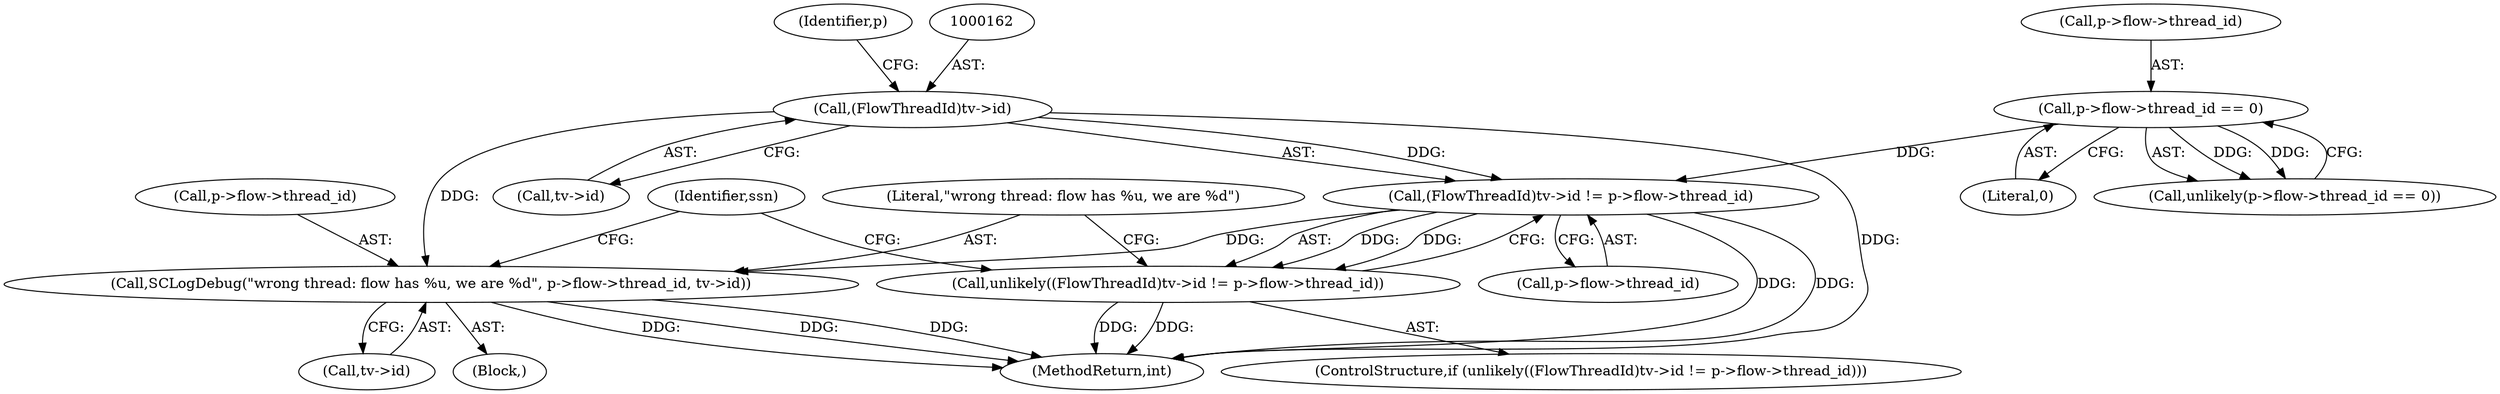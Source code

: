 digraph "0_suricata_e1ef57c848bbe4e567d5d4b66d346a742e3f77a1_0@pointer" {
"1000160" [label="(Call,(FlowThreadId)tv->id != p->flow->thread_id)"];
"1000161" [label="(Call,(FlowThreadId)tv->id)"];
"1000138" [label="(Call,p->flow->thread_id == 0)"];
"1000159" [label="(Call,unlikely((FlowThreadId)tv->id != p->flow->thread_id))"];
"1000172" [label="(Call,SCLogDebug(\"wrong thread: flow has %u, we are %d\", p->flow->thread_id, tv->id))"];
"1000158" [label="(ControlStructure,if (unlikely((FlowThreadId)tv->id != p->flow->thread_id)))"];
"1000168" [label="(Identifier,p)"];
"1000137" [label="(Call,unlikely(p->flow->thread_id == 0))"];
"1000166" [label="(Call,p->flow->thread_id)"];
"1000160" [label="(Call,(FlowThreadId)tv->id != p->flow->thread_id)"];
"1000184" [label="(Identifier,ssn)"];
"1000174" [label="(Call,p->flow->thread_id)"];
"1000161" [label="(Call,(FlowThreadId)tv->id)"];
"1000144" [label="(Literal,0)"];
"1000171" [label="(Block,)"];
"1000159" [label="(Call,unlikely((FlowThreadId)tv->id != p->flow->thread_id))"];
"1000138" [label="(Call,p->flow->thread_id == 0)"];
"1000139" [label="(Call,p->flow->thread_id)"];
"1000163" [label="(Call,tv->id)"];
"1000173" [label="(Literal,\"wrong thread: flow has %u, we are %d\")"];
"1000179" [label="(Call,tv->id)"];
"1000884" [label="(MethodReturn,int)"];
"1000172" [label="(Call,SCLogDebug(\"wrong thread: flow has %u, we are %d\", p->flow->thread_id, tv->id))"];
"1000160" -> "1000159"  [label="AST: "];
"1000160" -> "1000166"  [label="CFG: "];
"1000161" -> "1000160"  [label="AST: "];
"1000166" -> "1000160"  [label="AST: "];
"1000159" -> "1000160"  [label="CFG: "];
"1000160" -> "1000884"  [label="DDG: "];
"1000160" -> "1000884"  [label="DDG: "];
"1000160" -> "1000159"  [label="DDG: "];
"1000160" -> "1000159"  [label="DDG: "];
"1000161" -> "1000160"  [label="DDG: "];
"1000138" -> "1000160"  [label="DDG: "];
"1000160" -> "1000172"  [label="DDG: "];
"1000161" -> "1000163"  [label="CFG: "];
"1000162" -> "1000161"  [label="AST: "];
"1000163" -> "1000161"  [label="AST: "];
"1000168" -> "1000161"  [label="CFG: "];
"1000161" -> "1000884"  [label="DDG: "];
"1000161" -> "1000172"  [label="DDG: "];
"1000138" -> "1000137"  [label="AST: "];
"1000138" -> "1000144"  [label="CFG: "];
"1000139" -> "1000138"  [label="AST: "];
"1000144" -> "1000138"  [label="AST: "];
"1000137" -> "1000138"  [label="CFG: "];
"1000138" -> "1000137"  [label="DDG: "];
"1000138" -> "1000137"  [label="DDG: "];
"1000159" -> "1000158"  [label="AST: "];
"1000173" -> "1000159"  [label="CFG: "];
"1000184" -> "1000159"  [label="CFG: "];
"1000159" -> "1000884"  [label="DDG: "];
"1000159" -> "1000884"  [label="DDG: "];
"1000172" -> "1000171"  [label="AST: "];
"1000172" -> "1000179"  [label="CFG: "];
"1000173" -> "1000172"  [label="AST: "];
"1000174" -> "1000172"  [label="AST: "];
"1000179" -> "1000172"  [label="AST: "];
"1000184" -> "1000172"  [label="CFG: "];
"1000172" -> "1000884"  [label="DDG: "];
"1000172" -> "1000884"  [label="DDG: "];
"1000172" -> "1000884"  [label="DDG: "];
}
